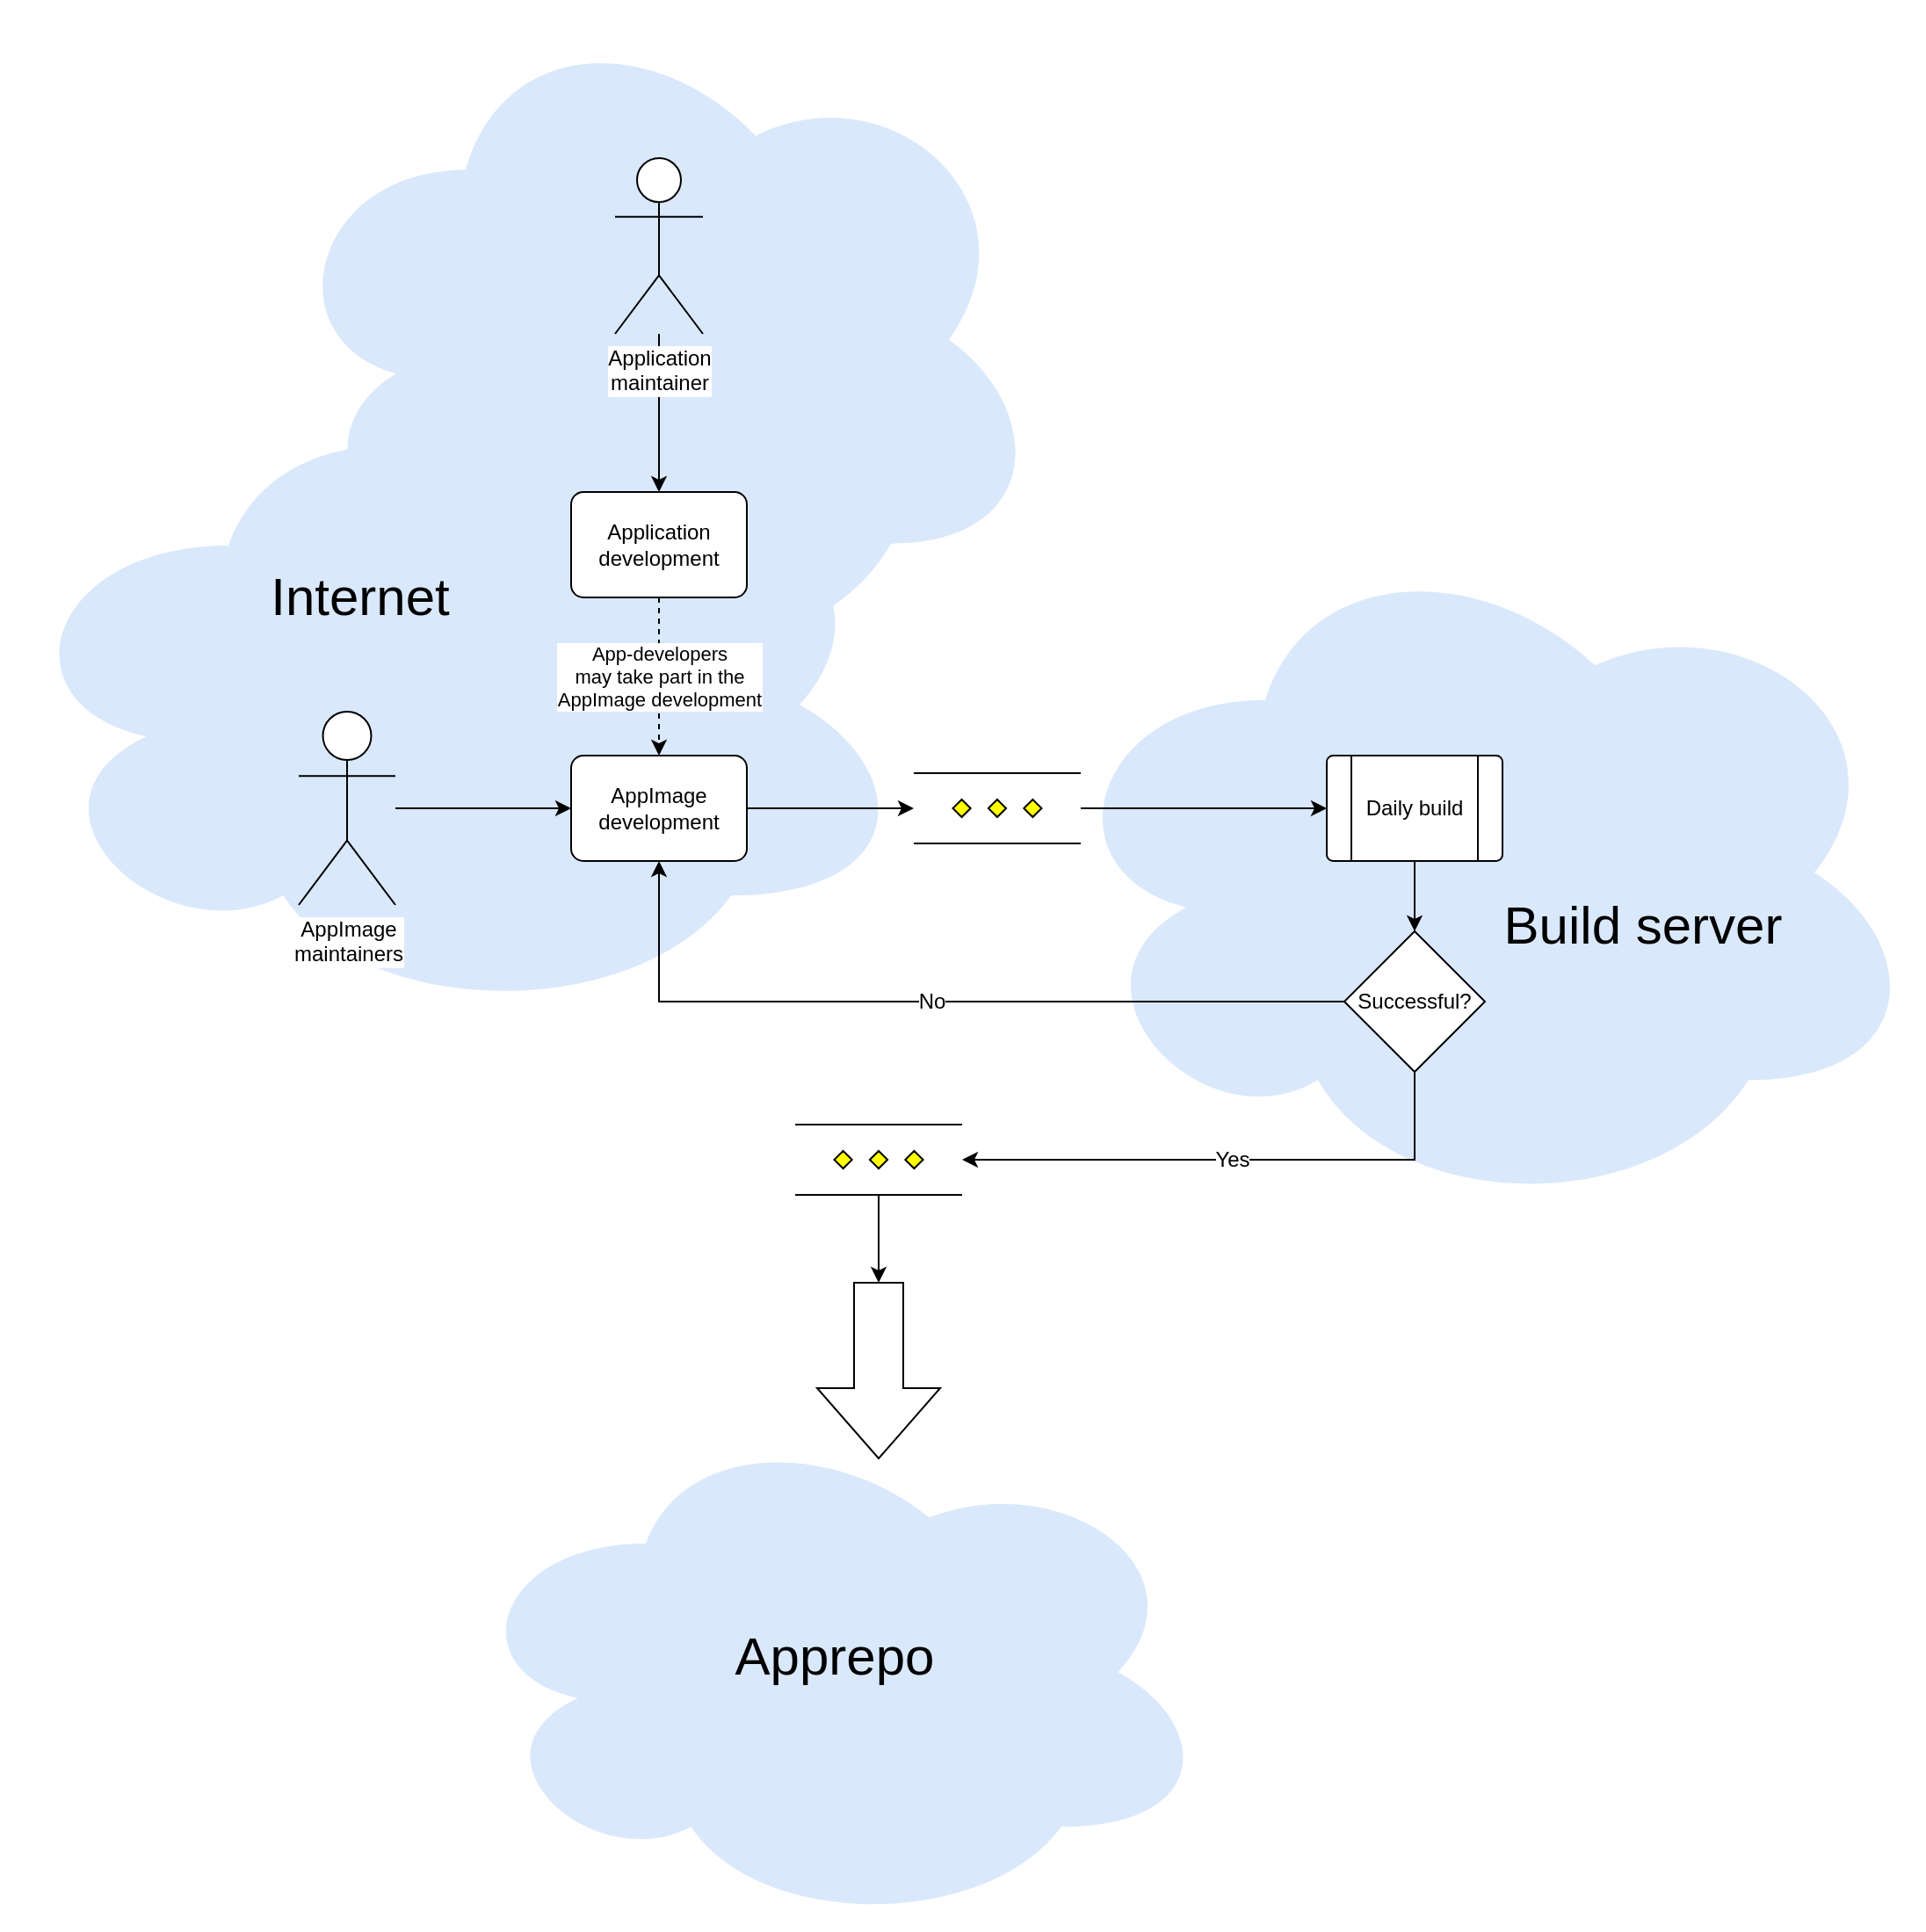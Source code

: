 <mxfile version="13.0.1" type="device"><diagram id="C5RBs43oDa-KdzZeNtuy" name="Page-1"><mxGraphModel dx="1798" dy="1000" grid="1" gridSize="10" guides="1" tooltips="1" connect="1" arrows="1" fold="1" page="1" pageScale="1" pageWidth="827" pageHeight="1169" math="0" shadow="0"><root><mxCell id="WIyWlLk6GJQsqaUBKTNV-0"/><mxCell id="WIyWlLk6GJQsqaUBKTNV-1" parent="WIyWlLk6GJQsqaUBKTNV-0"/><mxCell id="sFZAUeXF6KGMbQkkOxE5-30" value="" style="ellipse;shape=cloud;whiteSpace=wrap;html=1;strokeColor=none;fillColor=#dae8fc;" vertex="1" parent="WIyWlLk6GJQsqaUBKTNV-1"><mxGeometry x="4.98" y="680" width="500" height="393.34" as="geometry"/></mxCell><mxCell id="sFZAUeXF6KGMbQkkOxE5-43" value="" style="ellipse;shape=cloud;whiteSpace=wrap;html=1;strokeColor=none;fillColor=#dae8fc;" vertex="1" parent="WIyWlLk6GJQsqaUBKTNV-1"><mxGeometry x="-590" y="600" width="520" height="362" as="geometry"/></mxCell><mxCell id="sFZAUeXF6KGMbQkkOxE5-42" value="" style="ellipse;shape=cloud;whiteSpace=wrap;html=1;strokeColor=none;fillColor=#dae8fc;" vertex="1" parent="WIyWlLk6GJQsqaUBKTNV-1"><mxGeometry x="-434.98" y="380" width="439.96" height="386.66" as="geometry"/></mxCell><mxCell id="sFZAUeXF6KGMbQkkOxE5-26" style="edgeStyle=orthogonalEdgeStyle;rounded=0;orthogonalLoop=1;jettySize=auto;html=1;entryX=0;entryY=0.5;entryDx=0;entryDy=0;entryPerimeter=0;exitX=1;exitY=0.5;exitDx=0;exitDy=0;" edge="1" parent="WIyWlLk6GJQsqaUBKTNV-1" source="sFZAUeXF6KGMbQkkOxE5-36" target="sFZAUeXF6KGMbQkkOxE5-25"><mxGeometry relative="1" as="geometry"><mxPoint x="-215" y="870" as="sourcePoint"/><mxPoint x="-90.02" y="880" as="targetPoint"/></mxGeometry></mxCell><mxCell id="sFZAUeXF6KGMbQkkOxE5-21" style="edgeStyle=orthogonalEdgeStyle;rounded=0;orthogonalLoop=1;jettySize=auto;html=1;entryX=0;entryY=0.5;entryDx=0;entryDy=0;" edge="1" parent="WIyWlLk6GJQsqaUBKTNV-1" source="sFZAUeXF6KGMbQkkOxE5-32" target="sFZAUeXF6KGMbQkkOxE5-36"><mxGeometry relative="1" as="geometry"><mxPoint x="-335" y="850" as="sourcePoint"/><mxPoint x="-265" y="850" as="targetPoint"/></mxGeometry></mxCell><mxCell id="sFZAUeXF6KGMbQkkOxE5-22" value="App-developers &lt;br&gt;may take part in the &lt;br&gt;AppImage development" style="edgeStyle=orthogonalEdgeStyle;rounded=0;orthogonalLoop=1;jettySize=auto;html=1;entryX=0.5;entryY=0;entryDx=0;entryDy=0;dashed=1;exitX=0.5;exitY=1;exitDx=0;exitDy=0;" edge="1" parent="WIyWlLk6GJQsqaUBKTNV-1" source="sFZAUeXF6KGMbQkkOxE5-14" target="sFZAUeXF6KGMbQkkOxE5-36"><mxGeometry relative="1" as="geometry"><mxPoint x="-60" y="780" as="sourcePoint"/><mxPoint x="-60" y="850" as="targetPoint"/></mxGeometry></mxCell><mxCell id="sFZAUeXF6KGMbQkkOxE5-14" value="Application development" style="rounded=1;whiteSpace=wrap;html=1;absoluteArcSize=1;arcSize=14;strokeWidth=1;" vertex="1" parent="WIyWlLk6GJQsqaUBKTNV-1"><mxGeometry x="-265" y="660" width="100" height="60" as="geometry"/></mxCell><mxCell id="sFZAUeXF6KGMbQkkOxE5-27" style="edgeStyle=orthogonalEdgeStyle;rounded=0;orthogonalLoop=1;jettySize=auto;html=1;entryX=0;entryY=0.5;entryDx=0;entryDy=0;" edge="1" parent="WIyWlLk6GJQsqaUBKTNV-1" source="sFZAUeXF6KGMbQkkOxE5-25" target="sFZAUeXF6KGMbQkkOxE5-44"><mxGeometry relative="1" as="geometry"><mxPoint x="215" y="775" as="targetPoint"/></mxGeometry></mxCell><mxCell id="sFZAUeXF6KGMbQkkOxE5-25" value="" style="verticalLabelPosition=bottom;verticalAlign=top;html=1;shape=mxgraph.flowchart.parallel_mode;pointerEvents=1" vertex="1" parent="WIyWlLk6GJQsqaUBKTNV-1"><mxGeometry x="-70.02" y="820" width="95" height="40" as="geometry"/></mxCell><mxCell id="sFZAUeXF6KGMbQkkOxE5-32" value="AppImage &lt;br&gt;maintainers" style="shape=umlActor;verticalLabelPosition=bottom;labelBackgroundColor=#ffffff;verticalAlign=top;html=1;outlineConnect=0;" vertex="1" parent="WIyWlLk6GJQsqaUBKTNV-1"><mxGeometry x="-420" y="785" width="55" height="110" as="geometry"/></mxCell><mxCell id="sFZAUeXF6KGMbQkkOxE5-34" style="edgeStyle=orthogonalEdgeStyle;rounded=0;orthogonalLoop=1;jettySize=auto;html=1;entryX=0.5;entryY=0;entryDx=0;entryDy=0;" edge="1" parent="WIyWlLk6GJQsqaUBKTNV-1" source="sFZAUeXF6KGMbQkkOxE5-33" target="sFZAUeXF6KGMbQkkOxE5-14"><mxGeometry relative="1" as="geometry"/></mxCell><mxCell id="sFZAUeXF6KGMbQkkOxE5-33" value="Application &lt;br&gt;maintainer" style="shape=umlActor;verticalLabelPosition=bottom;labelBackgroundColor=#ffffff;verticalAlign=top;html=1;outlineConnect=0;" vertex="1" parent="WIyWlLk6GJQsqaUBKTNV-1"><mxGeometry x="-240" y="470" width="50" height="100" as="geometry"/></mxCell><mxCell id="sFZAUeXF6KGMbQkkOxE5-36" value="AppImage development" style="rounded=1;whiteSpace=wrap;html=1;absoluteArcSize=1;arcSize=14;strokeWidth=1;" vertex="1" parent="WIyWlLk6GJQsqaUBKTNV-1"><mxGeometry x="-265" y="810" width="100" height="60" as="geometry"/></mxCell><mxCell id="sFZAUeXF6KGMbQkkOxE5-48" value="Internet" style="text;html=1;strokeColor=none;fillColor=none;align=center;verticalAlign=middle;whiteSpace=wrap;rounded=0;fontSize=30;" vertex="1" parent="WIyWlLk6GJQsqaUBKTNV-1"><mxGeometry x="-450" y="700" width="130" height="37.14" as="geometry"/></mxCell><mxCell id="sFZAUeXF6KGMbQkkOxE5-60" value="No" style="edgeStyle=orthogonalEdgeStyle;rounded=0;orthogonalLoop=1;jettySize=auto;html=1;entryX=0.5;entryY=1;entryDx=0;entryDy=0;fontSize=12;" edge="1" parent="WIyWlLk6GJQsqaUBKTNV-1" source="sFZAUeXF6KGMbQkkOxE5-40" target="sFZAUeXF6KGMbQkkOxE5-36"><mxGeometry relative="1" as="geometry"/></mxCell><mxCell id="sFZAUeXF6KGMbQkkOxE5-40" value="&lt;font style=&quot;font-size: 12px&quot;&gt;Successful?&lt;/font&gt;" style="strokeWidth=1;html=1;shape=mxgraph.flowchart.decision;whiteSpace=wrap;" vertex="1" parent="WIyWlLk6GJQsqaUBKTNV-1"><mxGeometry x="175" y="910" width="80" height="80" as="geometry"/></mxCell><mxCell id="sFZAUeXF6KGMbQkkOxE5-46" style="edgeStyle=orthogonalEdgeStyle;rounded=0;orthogonalLoop=1;jettySize=auto;html=1;entryX=0.5;entryY=0;entryDx=0;entryDy=0;entryPerimeter=0;" edge="1" parent="WIyWlLk6GJQsqaUBKTNV-1" source="sFZAUeXF6KGMbQkkOxE5-44" target="sFZAUeXF6KGMbQkkOxE5-40"><mxGeometry relative="1" as="geometry"/></mxCell><mxCell id="sFZAUeXF6KGMbQkkOxE5-44" value="Daily build" style="html=1;shape=process;whiteSpace=wrap;rounded=1;size=0.14;arcSize=6;strokeWidth=1;" vertex="1" parent="WIyWlLk6GJQsqaUBKTNV-1"><mxGeometry x="165" y="810" width="100" height="60" as="geometry"/></mxCell><mxCell id="sFZAUeXF6KGMbQkkOxE5-47" value="Build server" style="text;html=1;strokeColor=none;fillColor=none;align=center;verticalAlign=middle;whiteSpace=wrap;rounded=0;fontSize=30;" vertex="1" parent="WIyWlLk6GJQsqaUBKTNV-1"><mxGeometry x="255" y="880" width="180" height="51.42" as="geometry"/></mxCell><mxCell id="sFZAUeXF6KGMbQkkOxE5-63" style="edgeStyle=orthogonalEdgeStyle;rounded=0;orthogonalLoop=1;jettySize=auto;html=1;entryX=0;entryY=0.5;entryDx=0;entryDy=0;entryPerimeter=0;fontSize=12;" edge="1" parent="WIyWlLk6GJQsqaUBKTNV-1" source="sFZAUeXF6KGMbQkkOxE5-50" target="sFZAUeXF6KGMbQkkOxE5-56"><mxGeometry relative="1" as="geometry"/></mxCell><mxCell id="sFZAUeXF6KGMbQkkOxE5-50" value="" style="verticalLabelPosition=bottom;verticalAlign=top;html=1;shape=mxgraph.flowchart.parallel_mode;pointerEvents=1" vertex="1" parent="WIyWlLk6GJQsqaUBKTNV-1"><mxGeometry x="-137.5" y="1020.0" width="95" height="40" as="geometry"/></mxCell><mxCell id="sFZAUeXF6KGMbQkkOxE5-53" value="Yes" style="edgeStyle=orthogonalEdgeStyle;rounded=0;orthogonalLoop=1;jettySize=auto;html=1;entryX=1;entryY=0.5;entryDx=0;entryDy=0;entryPerimeter=0;fontSize=12;exitX=0.5;exitY=1;exitDx=0;exitDy=0;exitPerimeter=0;" edge="1" parent="WIyWlLk6GJQsqaUBKTNV-1" source="sFZAUeXF6KGMbQkkOxE5-40" target="sFZAUeXF6KGMbQkkOxE5-50"><mxGeometry relative="1" as="geometry"/></mxCell><mxCell id="sFZAUeXF6KGMbQkkOxE5-62" value="" style="group" vertex="1" connectable="0" parent="WIyWlLk6GJQsqaUBKTNV-1"><mxGeometry x="-330" y="1090" width="429.99" height="388.34" as="geometry"/></mxCell><mxCell id="sFZAUeXF6KGMbQkkOxE5-56" value="" style="verticalLabelPosition=bottom;verticalAlign=top;html=1;strokeWidth=1;shape=mxgraph.arrows2.arrow;dy=0.6;dx=40;notch=0;fontSize=12;rotation=90;" vertex="1" parent="sFZAUeXF6KGMbQkkOxE5-62"><mxGeometry x="190" y="35" width="100" height="70" as="geometry"/></mxCell><mxCell id="sFZAUeXF6KGMbQkkOxE5-58" value="" style="group" vertex="1" connectable="0" parent="sFZAUeXF6KGMbQkkOxE5-62"><mxGeometry y="95" width="429.99" height="293.34" as="geometry"/></mxCell><mxCell id="sFZAUeXF6KGMbQkkOxE5-49" value="" style="ellipse;shape=cloud;whiteSpace=wrap;html=1;strokeColor=none;fillColor=#dae8fc;" vertex="1" parent="sFZAUeXF6KGMbQkkOxE5-58"><mxGeometry width="429.99" height="293.34" as="geometry"/></mxCell><mxCell id="sFZAUeXF6KGMbQkkOxE5-55" value="Apprepo" style="text;html=1;strokeColor=none;fillColor=none;align=center;verticalAlign=middle;whiteSpace=wrap;rounded=0;fontSize=30;" vertex="1" parent="sFZAUeXF6KGMbQkkOxE5-58"><mxGeometry x="125" y="110.96" width="180" height="51.42" as="geometry"/></mxCell></root></mxGraphModel></diagram></mxfile>